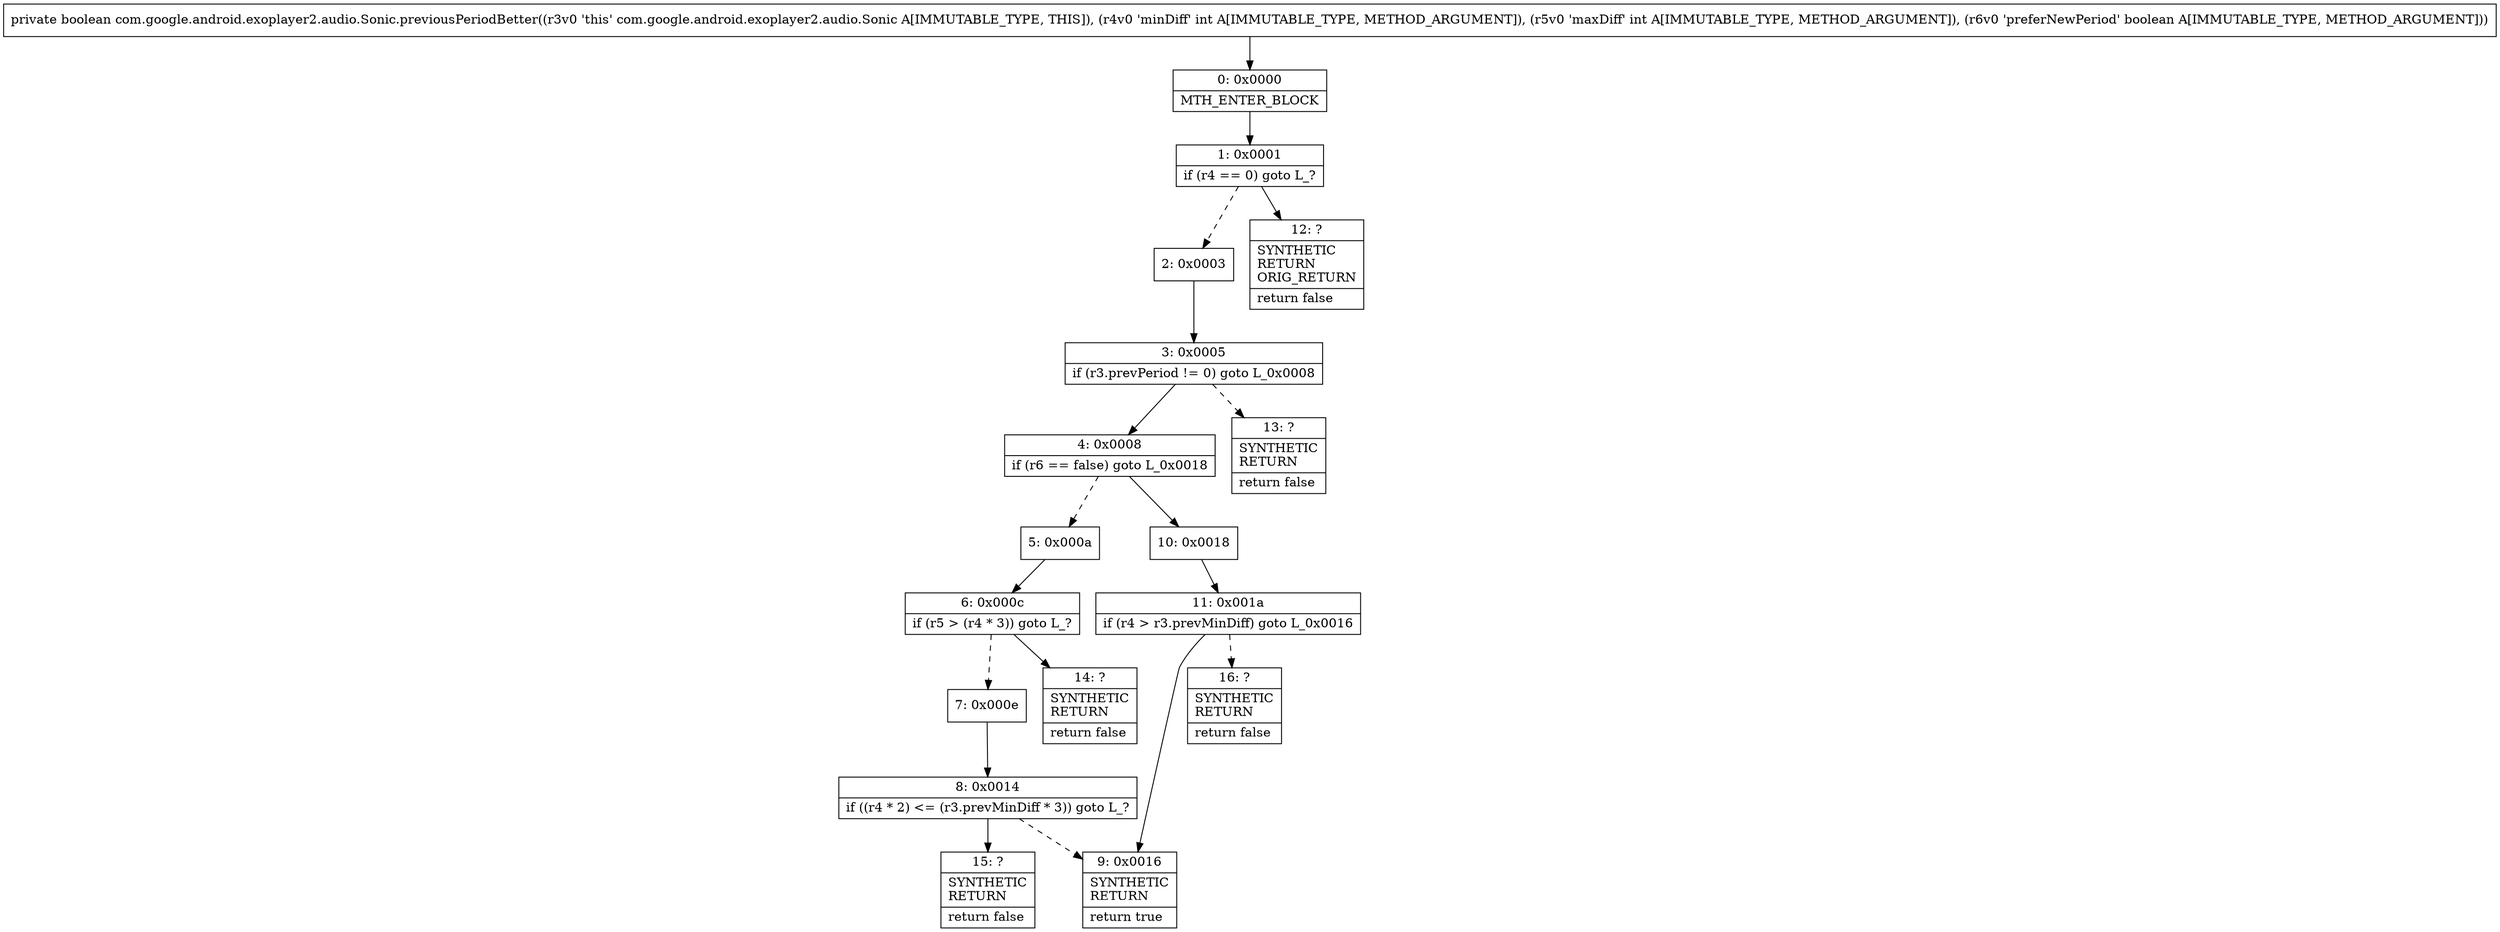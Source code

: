 digraph "CFG forcom.google.android.exoplayer2.audio.Sonic.previousPeriodBetter(IIZ)Z" {
Node_0 [shape=record,label="{0\:\ 0x0000|MTH_ENTER_BLOCK\l}"];
Node_1 [shape=record,label="{1\:\ 0x0001|if (r4 == 0) goto L_?\l}"];
Node_2 [shape=record,label="{2\:\ 0x0003}"];
Node_3 [shape=record,label="{3\:\ 0x0005|if (r3.prevPeriod != 0) goto L_0x0008\l}"];
Node_4 [shape=record,label="{4\:\ 0x0008|if (r6 == false) goto L_0x0018\l}"];
Node_5 [shape=record,label="{5\:\ 0x000a}"];
Node_6 [shape=record,label="{6\:\ 0x000c|if (r5 \> (r4 * 3)) goto L_?\l}"];
Node_7 [shape=record,label="{7\:\ 0x000e}"];
Node_8 [shape=record,label="{8\:\ 0x0014|if ((r4 * 2) \<= (r3.prevMinDiff * 3)) goto L_?\l}"];
Node_9 [shape=record,label="{9\:\ 0x0016|SYNTHETIC\lRETURN\l|return true\l}"];
Node_10 [shape=record,label="{10\:\ 0x0018}"];
Node_11 [shape=record,label="{11\:\ 0x001a|if (r4 \> r3.prevMinDiff) goto L_0x0016\l}"];
Node_12 [shape=record,label="{12\:\ ?|SYNTHETIC\lRETURN\lORIG_RETURN\l|return false\l}"];
Node_13 [shape=record,label="{13\:\ ?|SYNTHETIC\lRETURN\l|return false\l}"];
Node_14 [shape=record,label="{14\:\ ?|SYNTHETIC\lRETURN\l|return false\l}"];
Node_15 [shape=record,label="{15\:\ ?|SYNTHETIC\lRETURN\l|return false\l}"];
Node_16 [shape=record,label="{16\:\ ?|SYNTHETIC\lRETURN\l|return false\l}"];
MethodNode[shape=record,label="{private boolean com.google.android.exoplayer2.audio.Sonic.previousPeriodBetter((r3v0 'this' com.google.android.exoplayer2.audio.Sonic A[IMMUTABLE_TYPE, THIS]), (r4v0 'minDiff' int A[IMMUTABLE_TYPE, METHOD_ARGUMENT]), (r5v0 'maxDiff' int A[IMMUTABLE_TYPE, METHOD_ARGUMENT]), (r6v0 'preferNewPeriod' boolean A[IMMUTABLE_TYPE, METHOD_ARGUMENT])) }"];
MethodNode -> Node_0;
Node_0 -> Node_1;
Node_1 -> Node_2[style=dashed];
Node_1 -> Node_12;
Node_2 -> Node_3;
Node_3 -> Node_4;
Node_3 -> Node_13[style=dashed];
Node_4 -> Node_5[style=dashed];
Node_4 -> Node_10;
Node_5 -> Node_6;
Node_6 -> Node_7[style=dashed];
Node_6 -> Node_14;
Node_7 -> Node_8;
Node_8 -> Node_9[style=dashed];
Node_8 -> Node_15;
Node_10 -> Node_11;
Node_11 -> Node_9;
Node_11 -> Node_16[style=dashed];
}

